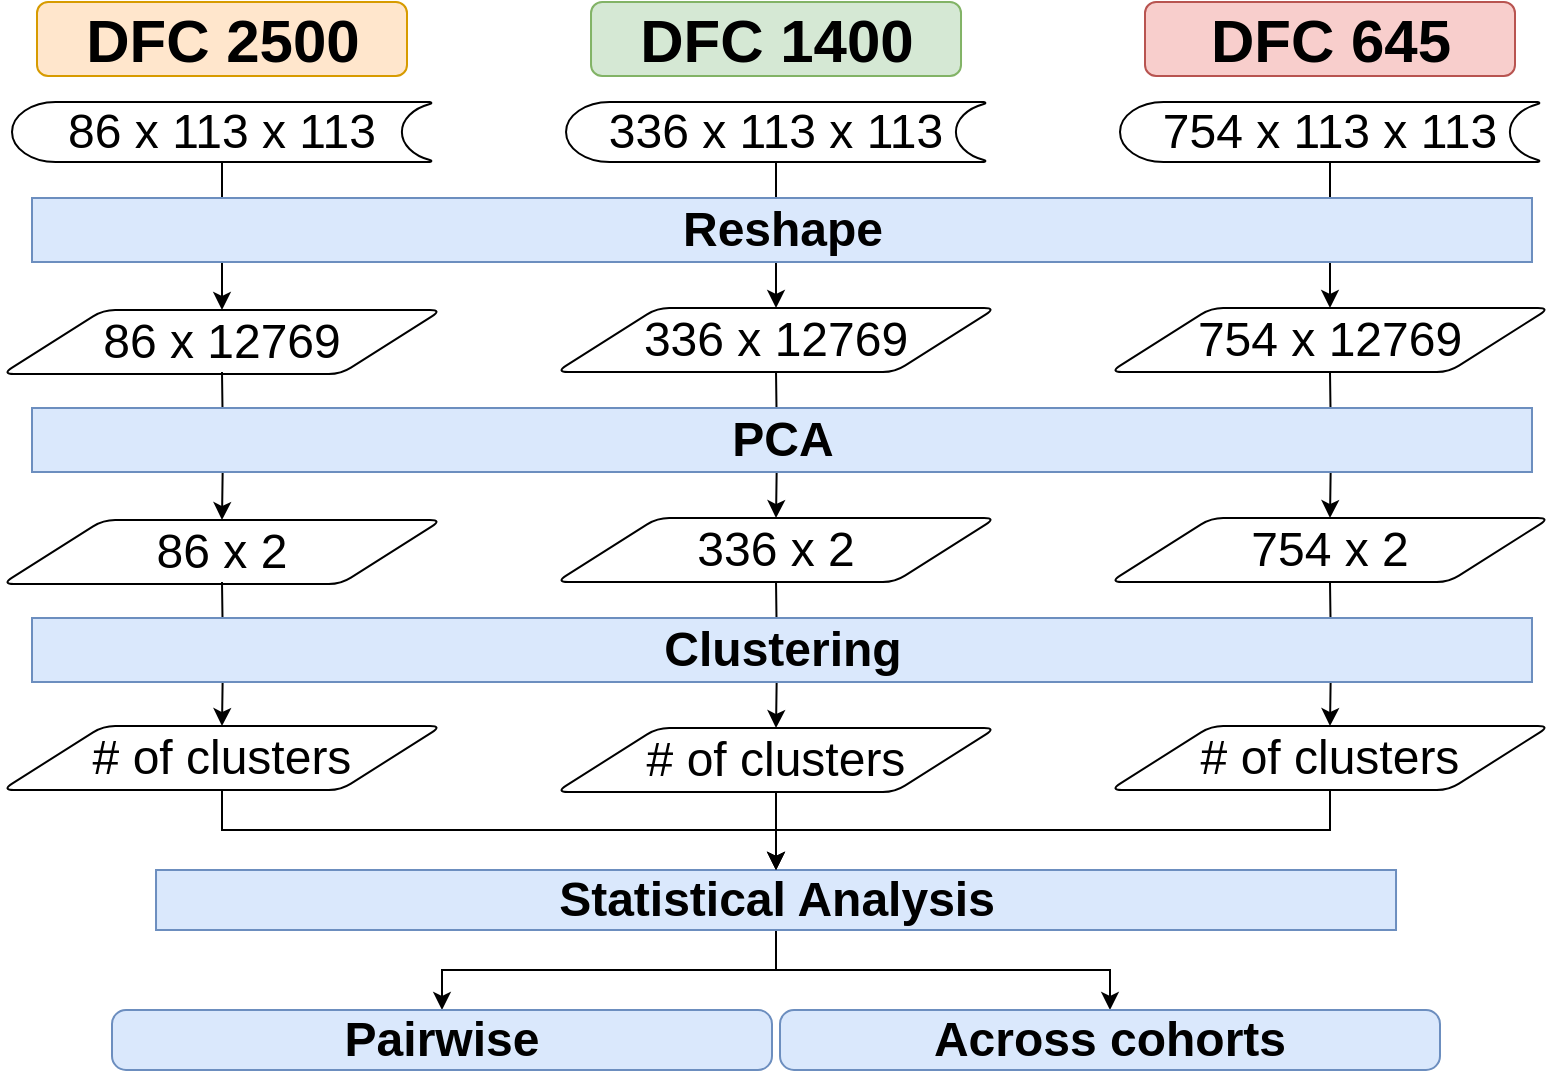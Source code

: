 <mxfile version="14.2.9" type="device"><diagram id="C5RBs43oDa-KdzZeNtuy" name="Page-1"><mxGraphModel dx="1422" dy="1917" grid="1" gridSize="10" guides="1" tooltips="1" connect="1" arrows="1" fold="1" page="1" pageScale="1" pageWidth="827" pageHeight="1169" math="0" shadow="0"><root><mxCell id="WIyWlLk6GJQsqaUBKTNV-0"/><mxCell id="WIyWlLk6GJQsqaUBKTNV-1" parent="WIyWlLk6GJQsqaUBKTNV-0"/><mxCell id="-IC_GQkUVM6EZ7AWoKce-122" style="edgeStyle=orthogonalEdgeStyle;rounded=0;orthogonalLoop=1;jettySize=auto;html=1;strokeWidth=1;fontSize=24;" edge="1" parent="WIyWlLk6GJQsqaUBKTNV-1" source="-IC_GQkUVM6EZ7AWoKce-90" target="-IC_GQkUVM6EZ7AWoKce-94"><mxGeometry relative="1" as="geometry"/></mxCell><mxCell id="-IC_GQkUVM6EZ7AWoKce-121" style="edgeStyle=orthogonalEdgeStyle;rounded=0;orthogonalLoop=1;jettySize=auto;html=1;entryX=0.5;entryY=0;entryDx=0;entryDy=0;strokeWidth=1;fontSize=24;" edge="1" parent="WIyWlLk6GJQsqaUBKTNV-1" source="-IC_GQkUVM6EZ7AWoKce-77" target="-IC_GQkUVM6EZ7AWoKce-81"><mxGeometry relative="1" as="geometry"/></mxCell><mxCell id="-IC_GQkUVM6EZ7AWoKce-120" style="edgeStyle=orthogonalEdgeStyle;rounded=0;orthogonalLoop=1;jettySize=auto;html=1;strokeWidth=1;fontSize=24;" edge="1" parent="WIyWlLk6GJQsqaUBKTNV-1" source="-IC_GQkUVM6EZ7AWoKce-0" target="-IC_GQkUVM6EZ7AWoKce-3"><mxGeometry relative="1" as="geometry"/></mxCell><mxCell id="-IC_GQkUVM6EZ7AWoKce-0" value="&lt;font style=&quot;font-size: 24px&quot;&gt;86 x 113 x 113&lt;/font&gt;" style="strokeWidth=1;html=1;shape=mxgraph.flowchart.stored_data;whiteSpace=wrap;" vertex="1" parent="WIyWlLk6GJQsqaUBKTNV-1"><mxGeometry x="30" y="40" width="210" height="30" as="geometry"/></mxCell><mxCell id="-IC_GQkUVM6EZ7AWoKce-3" value="&lt;font style=&quot;font-size: 24px&quot;&gt;86 x 12769&lt;/font&gt;" style="shape=parallelogram;html=1;strokeWidth=1;perimeter=parallelogramPerimeter;whiteSpace=wrap;rounded=1;arcSize=12;size=0.23;" vertex="1" parent="WIyWlLk6GJQsqaUBKTNV-1"><mxGeometry x="25" y="144" width="220" height="32" as="geometry"/></mxCell><mxCell id="-IC_GQkUVM6EZ7AWoKce-112" style="edgeStyle=orthogonalEdgeStyle;rounded=0;orthogonalLoop=1;jettySize=auto;html=1;entryX=0.5;entryY=0;entryDx=0;entryDy=0;strokeWidth=1;fontSize=24;" edge="1" parent="WIyWlLk6GJQsqaUBKTNV-1" source="-IC_GQkUVM6EZ7AWoKce-15" target="-IC_GQkUVM6EZ7AWoKce-110"><mxGeometry relative="1" as="geometry"/></mxCell><mxCell id="-IC_GQkUVM6EZ7AWoKce-162" style="edgeStyle=orthogonalEdgeStyle;rounded=0;orthogonalLoop=1;jettySize=auto;html=1;entryX=0.5;entryY=0;entryDx=0;entryDy=0;strokeWidth=1;fontSize=24;" edge="1" parent="WIyWlLk6GJQsqaUBKTNV-1" source="-IC_GQkUVM6EZ7AWoKce-15" target="-IC_GQkUVM6EZ7AWoKce-161"><mxGeometry relative="1" as="geometry"/></mxCell><mxCell id="-IC_GQkUVM6EZ7AWoKce-15" value="&lt;font style=&quot;font-size: 24px&quot;&gt;&lt;b&gt;Statistical Analysis&lt;/b&gt;&lt;/font&gt;" style="html=1;dashed=0;whitespace=wrap;strokeWidth=1;fillColor=#dae8fc;strokeColor=#6c8ebf;" vertex="1" parent="WIyWlLk6GJQsqaUBKTNV-1"><mxGeometry x="102.01" y="424" width="620" height="30" as="geometry"/></mxCell><mxCell id="-IC_GQkUVM6EZ7AWoKce-77" value="&lt;font style=&quot;font-size: 24px&quot;&gt;336 x 113 x 113&lt;/font&gt;" style="strokeWidth=1;html=1;shape=mxgraph.flowchart.stored_data;whiteSpace=wrap;" vertex="1" parent="WIyWlLk6GJQsqaUBKTNV-1"><mxGeometry x="307.01" y="40" width="210" height="30" as="geometry"/></mxCell><mxCell id="-IC_GQkUVM6EZ7AWoKce-81" value="&lt;font style=&quot;font-size: 24px&quot;&gt;336 x 12769&lt;/font&gt;" style="shape=parallelogram;html=1;strokeWidth=1;perimeter=parallelogramPerimeter;whiteSpace=wrap;rounded=1;arcSize=12;size=0.23;" vertex="1" parent="WIyWlLk6GJQsqaUBKTNV-1"><mxGeometry x="302.01" y="143" width="220" height="32" as="geometry"/></mxCell><mxCell id="-IC_GQkUVM6EZ7AWoKce-90" value="&lt;font style=&quot;font-size: 24px&quot;&gt;754 x 113 x 113&lt;/font&gt;" style="strokeWidth=1;html=1;shape=mxgraph.flowchart.stored_data;whiteSpace=wrap;" vertex="1" parent="WIyWlLk6GJQsqaUBKTNV-1"><mxGeometry x="584" y="40" width="210" height="30" as="geometry"/></mxCell><mxCell id="-IC_GQkUVM6EZ7AWoKce-94" value="&lt;font style=&quot;font-size: 24px&quot;&gt;754 x 12769&lt;/font&gt;" style="shape=parallelogram;html=1;strokeWidth=1;perimeter=parallelogramPerimeter;whiteSpace=wrap;rounded=1;arcSize=12;size=0.23;" vertex="1" parent="WIyWlLk6GJQsqaUBKTNV-1"><mxGeometry x="579" y="143" width="220" height="32" as="geometry"/></mxCell><mxCell id="-IC_GQkUVM6EZ7AWoKce-104" value="&lt;font style=&quot;font-size: 30px&quot;&gt;&lt;b&gt;DFC 2500&lt;/b&gt;&lt;/font&gt;" style="rounded=1;whiteSpace=wrap;html=1;strokeWidth=1;fillColor=#ffe6cc;strokeColor=#d79b00;" vertex="1" parent="WIyWlLk6GJQsqaUBKTNV-1"><mxGeometry x="42.5" y="-10" width="185" height="37" as="geometry"/></mxCell><mxCell id="-IC_GQkUVM6EZ7AWoKce-105" value="&lt;font style=&quot;font-size: 30px&quot;&gt;&lt;b&gt;DFC 1400&lt;/b&gt;&lt;/font&gt;" style="rounded=1;whiteSpace=wrap;html=1;strokeWidth=1;fillColor=#d5e8d4;strokeColor=#82b366;" vertex="1" parent="WIyWlLk6GJQsqaUBKTNV-1"><mxGeometry x="319.51" y="-10" width="185" height="37" as="geometry"/></mxCell><mxCell id="-IC_GQkUVM6EZ7AWoKce-106" value="&lt;font style=&quot;font-size: 30px&quot;&gt;&lt;b&gt;DFC 645&lt;/b&gt;&lt;/font&gt;" style="rounded=1;whiteSpace=wrap;html=1;strokeWidth=1;fillColor=#f8cecc;strokeColor=#b85450;" vertex="1" parent="WIyWlLk6GJQsqaUBKTNV-1"><mxGeometry x="596.5" y="-10" width="185" height="37" as="geometry"/></mxCell><mxCell id="-IC_GQkUVM6EZ7AWoKce-110" value="&lt;b&gt;Pairwise&lt;/b&gt;" style="rounded=1;whiteSpace=wrap;html=1;absoluteArcSize=1;arcSize=14;strokeWidth=1;fontSize=24;fillColor=#dae8fc;strokeColor=#6c8ebf;" vertex="1" parent="WIyWlLk6GJQsqaUBKTNV-1"><mxGeometry x="80" y="494" width="330" height="30" as="geometry"/></mxCell><mxCell id="-IC_GQkUVM6EZ7AWoKce-117" value="&lt;span style=&quot;font-size: 24px&quot;&gt;&lt;b&gt;Reshape&lt;/b&gt;&lt;/span&gt;" style="html=1;dashed=0;whitespace=wrap;strokeWidth=1;fillColor=#dae8fc;strokeColor=#6c8ebf;" vertex="1" parent="WIyWlLk6GJQsqaUBKTNV-1"><mxGeometry x="40" y="88" width="750" height="32" as="geometry"/></mxCell><mxCell id="-IC_GQkUVM6EZ7AWoKce-137" style="edgeStyle=orthogonalEdgeStyle;rounded=0;orthogonalLoop=1;jettySize=auto;html=1;strokeWidth=1;fontSize=24;" edge="1" parent="WIyWlLk6GJQsqaUBKTNV-1" target="-IC_GQkUVM6EZ7AWoKce-142"><mxGeometry relative="1" as="geometry"><mxPoint x="689" y="175" as="sourcePoint"/></mxGeometry></mxCell><mxCell id="-IC_GQkUVM6EZ7AWoKce-138" style="edgeStyle=orthogonalEdgeStyle;rounded=0;orthogonalLoop=1;jettySize=auto;html=1;entryX=0.5;entryY=0;entryDx=0;entryDy=0;strokeWidth=1;fontSize=24;" edge="1" parent="WIyWlLk6GJQsqaUBKTNV-1" target="-IC_GQkUVM6EZ7AWoKce-141"><mxGeometry relative="1" as="geometry"><mxPoint x="412.01" y="175" as="sourcePoint"/></mxGeometry></mxCell><mxCell id="-IC_GQkUVM6EZ7AWoKce-139" style="edgeStyle=orthogonalEdgeStyle;rounded=0;orthogonalLoop=1;jettySize=auto;html=1;strokeWidth=1;fontSize=24;" edge="1" parent="WIyWlLk6GJQsqaUBKTNV-1" target="-IC_GQkUVM6EZ7AWoKce-140"><mxGeometry relative="1" as="geometry"><mxPoint x="135" y="175" as="sourcePoint"/></mxGeometry></mxCell><mxCell id="-IC_GQkUVM6EZ7AWoKce-140" value="&lt;font style=&quot;font-size: 24px&quot;&gt;86 x 2&lt;/font&gt;" style="shape=parallelogram;html=1;strokeWidth=1;perimeter=parallelogramPerimeter;whiteSpace=wrap;rounded=1;arcSize=12;size=0.23;" vertex="1" parent="WIyWlLk6GJQsqaUBKTNV-1"><mxGeometry x="25" y="249" width="220" height="32" as="geometry"/></mxCell><mxCell id="-IC_GQkUVM6EZ7AWoKce-141" value="&lt;font style=&quot;font-size: 24px&quot;&gt;336 x 2&lt;/font&gt;" style="shape=parallelogram;html=1;strokeWidth=1;perimeter=parallelogramPerimeter;whiteSpace=wrap;rounded=1;arcSize=12;size=0.23;" vertex="1" parent="WIyWlLk6GJQsqaUBKTNV-1"><mxGeometry x="302.01" y="248" width="220" height="32" as="geometry"/></mxCell><mxCell id="-IC_GQkUVM6EZ7AWoKce-142" value="&lt;font style=&quot;font-size: 24px&quot;&gt;754 x 2&lt;/font&gt;" style="shape=parallelogram;html=1;strokeWidth=1;perimeter=parallelogramPerimeter;whiteSpace=wrap;rounded=1;arcSize=12;size=0.23;" vertex="1" parent="WIyWlLk6GJQsqaUBKTNV-1"><mxGeometry x="579" y="248" width="220" height="32" as="geometry"/></mxCell><mxCell id="-IC_GQkUVM6EZ7AWoKce-143" value="&lt;span style=&quot;font-size: 24px&quot;&gt;&lt;b&gt;PCA&lt;/b&gt;&lt;/span&gt;" style="html=1;dashed=0;whitespace=wrap;strokeWidth=1;fillColor=#dae8fc;strokeColor=#6c8ebf;" vertex="1" parent="WIyWlLk6GJQsqaUBKTNV-1"><mxGeometry x="40" y="193" width="750" height="32" as="geometry"/></mxCell><mxCell id="-IC_GQkUVM6EZ7AWoKce-144" style="edgeStyle=orthogonalEdgeStyle;rounded=0;orthogonalLoop=1;jettySize=auto;html=1;strokeWidth=1;fontSize=24;" edge="1" parent="WIyWlLk6GJQsqaUBKTNV-1" target="-IC_GQkUVM6EZ7AWoKce-149"><mxGeometry relative="1" as="geometry"><mxPoint x="689" y="280" as="sourcePoint"/></mxGeometry></mxCell><mxCell id="-IC_GQkUVM6EZ7AWoKce-145" style="edgeStyle=orthogonalEdgeStyle;rounded=0;orthogonalLoop=1;jettySize=auto;html=1;entryX=0.5;entryY=0;entryDx=0;entryDy=0;strokeWidth=1;fontSize=24;" edge="1" parent="WIyWlLk6GJQsqaUBKTNV-1" target="-IC_GQkUVM6EZ7AWoKce-148"><mxGeometry relative="1" as="geometry"><mxPoint x="412.01" y="280" as="sourcePoint"/></mxGeometry></mxCell><mxCell id="-IC_GQkUVM6EZ7AWoKce-146" style="edgeStyle=orthogonalEdgeStyle;rounded=0;orthogonalLoop=1;jettySize=auto;html=1;strokeWidth=1;fontSize=24;" edge="1" parent="WIyWlLk6GJQsqaUBKTNV-1" target="-IC_GQkUVM6EZ7AWoKce-147"><mxGeometry relative="1" as="geometry"><mxPoint x="135" y="280" as="sourcePoint"/></mxGeometry></mxCell><mxCell id="-IC_GQkUVM6EZ7AWoKce-155" style="edgeStyle=orthogonalEdgeStyle;rounded=0;orthogonalLoop=1;jettySize=auto;html=1;entryX=0.5;entryY=0;entryDx=0;entryDy=0;strokeWidth=1;fontSize=24;" edge="1" parent="WIyWlLk6GJQsqaUBKTNV-1" source="-IC_GQkUVM6EZ7AWoKce-147" target="-IC_GQkUVM6EZ7AWoKce-15"><mxGeometry relative="1" as="geometry"/></mxCell><mxCell id="-IC_GQkUVM6EZ7AWoKce-147" value="&lt;font style=&quot;font-size: 24px&quot;&gt;# of clusters&lt;/font&gt;" style="shape=parallelogram;html=1;strokeWidth=1;perimeter=parallelogramPerimeter;whiteSpace=wrap;rounded=1;arcSize=12;size=0.23;" vertex="1" parent="WIyWlLk6GJQsqaUBKTNV-1"><mxGeometry x="25" y="352" width="220" height="32" as="geometry"/></mxCell><mxCell id="-IC_GQkUVM6EZ7AWoKce-159" style="edgeStyle=orthogonalEdgeStyle;rounded=0;orthogonalLoop=1;jettySize=auto;html=1;entryX=0.5;entryY=0;entryDx=0;entryDy=0;strokeWidth=1;fontSize=24;" edge="1" parent="WIyWlLk6GJQsqaUBKTNV-1" source="-IC_GQkUVM6EZ7AWoKce-148" target="-IC_GQkUVM6EZ7AWoKce-15"><mxGeometry relative="1" as="geometry"/></mxCell><mxCell id="-IC_GQkUVM6EZ7AWoKce-148" value="&lt;span style=&quot;font-size: 24px&quot;&gt;# of clusters&lt;/span&gt;" style="shape=parallelogram;html=1;strokeWidth=1;perimeter=parallelogramPerimeter;whiteSpace=wrap;rounded=1;arcSize=12;size=0.23;" vertex="1" parent="WIyWlLk6GJQsqaUBKTNV-1"><mxGeometry x="302.01" y="353" width="220" height="32" as="geometry"/></mxCell><mxCell id="-IC_GQkUVM6EZ7AWoKce-160" style="edgeStyle=orthogonalEdgeStyle;rounded=0;orthogonalLoop=1;jettySize=auto;html=1;entryX=0.5;entryY=0;entryDx=0;entryDy=0;strokeWidth=1;fontSize=24;" edge="1" parent="WIyWlLk6GJQsqaUBKTNV-1" source="-IC_GQkUVM6EZ7AWoKce-149" target="-IC_GQkUVM6EZ7AWoKce-15"><mxGeometry relative="1" as="geometry"/></mxCell><mxCell id="-IC_GQkUVM6EZ7AWoKce-149" value="&lt;span style=&quot;font-size: 24px&quot;&gt;# of clusters&lt;/span&gt;" style="shape=parallelogram;html=1;strokeWidth=1;perimeter=parallelogramPerimeter;whiteSpace=wrap;rounded=1;arcSize=12;size=0.23;" vertex="1" parent="WIyWlLk6GJQsqaUBKTNV-1"><mxGeometry x="579" y="352" width="220" height="32" as="geometry"/></mxCell><mxCell id="-IC_GQkUVM6EZ7AWoKce-150" value="&lt;span style=&quot;font-size: 24px&quot;&gt;&lt;b&gt;Clustering&lt;/b&gt;&lt;/span&gt;" style="html=1;dashed=0;whitespace=wrap;strokeWidth=1;fillColor=#dae8fc;strokeColor=#6c8ebf;" vertex="1" parent="WIyWlLk6GJQsqaUBKTNV-1"><mxGeometry x="40" y="298" width="750" height="32" as="geometry"/></mxCell><mxCell id="-IC_GQkUVM6EZ7AWoKce-161" value="&lt;b&gt;Across cohorts&lt;/b&gt;" style="rounded=1;whiteSpace=wrap;html=1;absoluteArcSize=1;arcSize=14;strokeWidth=1;fontSize=24;fillColor=#dae8fc;strokeColor=#6c8ebf;" vertex="1" parent="WIyWlLk6GJQsqaUBKTNV-1"><mxGeometry x="414" y="494" width="330" height="30" as="geometry"/></mxCell></root></mxGraphModel></diagram></mxfile>